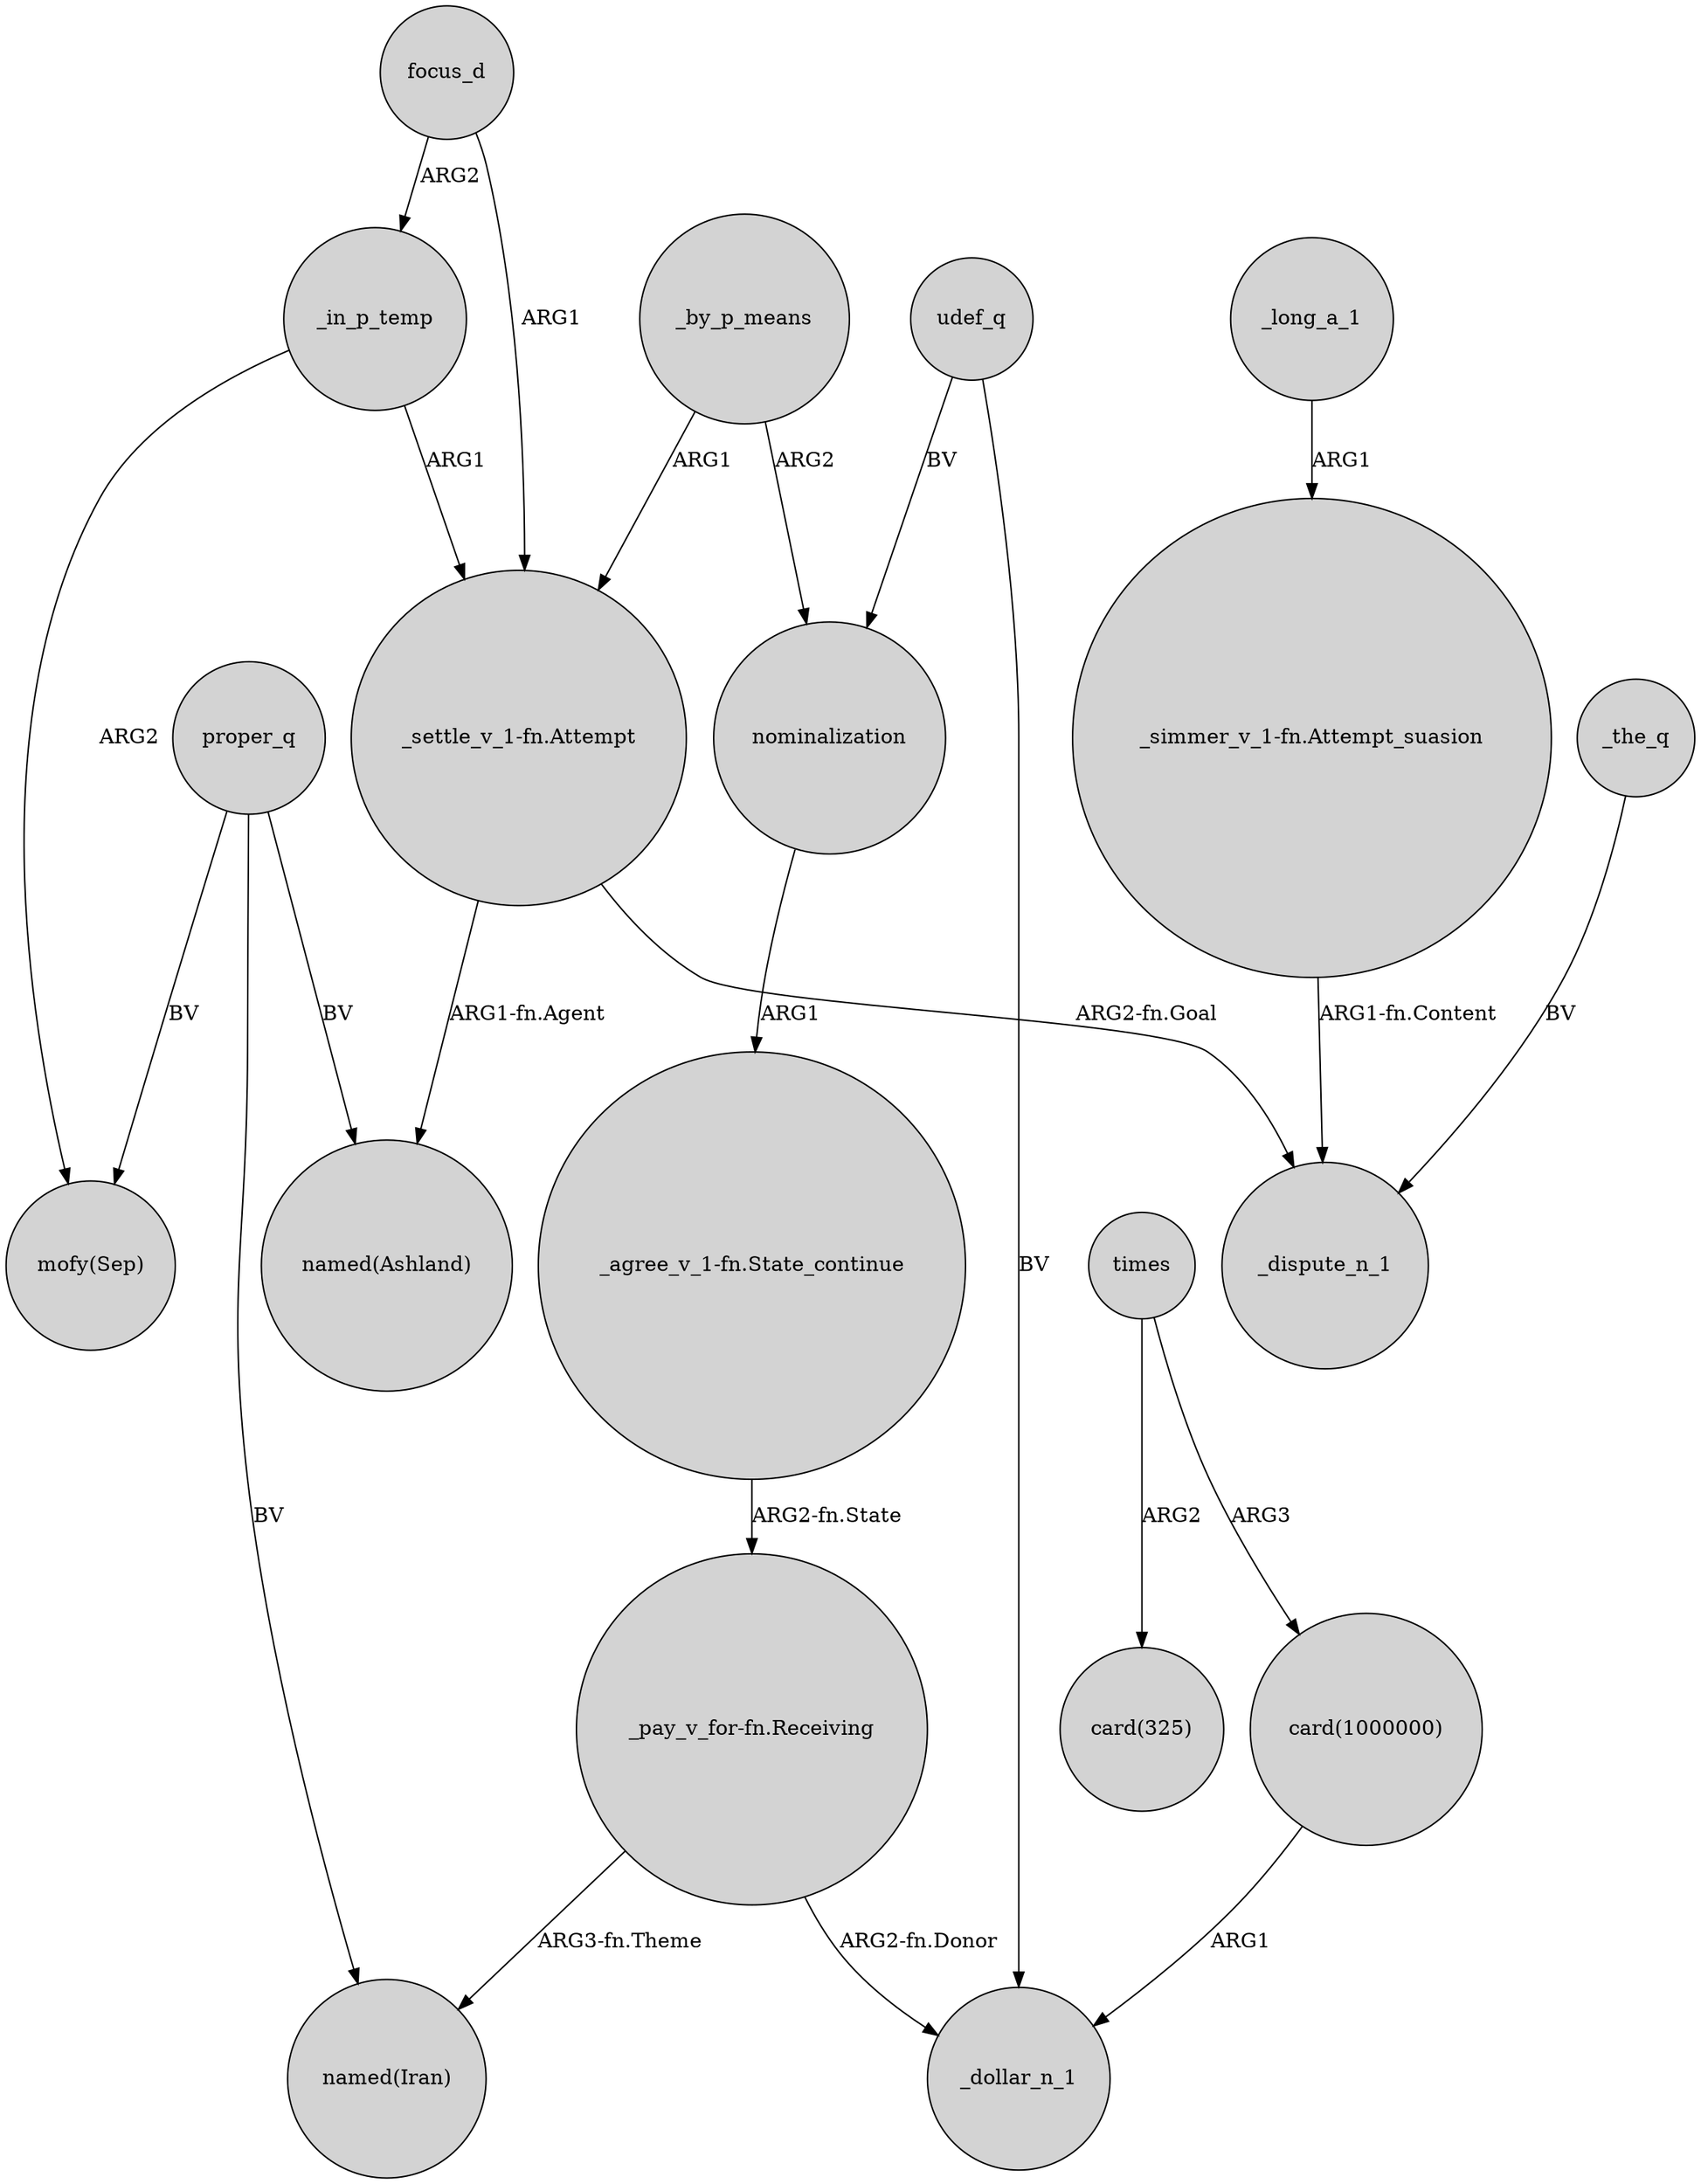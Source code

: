 digraph {
	node [shape=circle style=filled]
	"_settle_v_1-fn.Attempt" -> "named(Ashland)" [label="ARG1-fn.Agent"]
	_by_p_means -> "_settle_v_1-fn.Attempt" [label=ARG1]
	proper_q -> "named(Iran)" [label=BV]
	"_agree_v_1-fn.State_continue" -> "_pay_v_for-fn.Receiving" [label="ARG2-fn.State"]
	focus_d -> "_settle_v_1-fn.Attempt" [label=ARG1]
	_long_a_1 -> "_simmer_v_1-fn.Attempt_suasion" [label=ARG1]
	"_pay_v_for-fn.Receiving" -> "named(Iran)" [label="ARG3-fn.Theme"]
	udef_q -> nominalization [label=BV]
	times -> "card(1000000)" [label=ARG3]
	"_pay_v_for-fn.Receiving" -> _dollar_n_1 [label="ARG2-fn.Donor"]
	_by_p_means -> nominalization [label=ARG2]
	udef_q -> _dollar_n_1 [label=BV]
	nominalization -> "_agree_v_1-fn.State_continue" [label=ARG1]
	"card(1000000)" -> _dollar_n_1 [label=ARG1]
	focus_d -> _in_p_temp [label=ARG2]
	proper_q -> "mofy(Sep)" [label=BV]
	"_simmer_v_1-fn.Attempt_suasion" -> _dispute_n_1 [label="ARG1-fn.Content"]
	_the_q -> _dispute_n_1 [label=BV]
	_in_p_temp -> "_settle_v_1-fn.Attempt" [label=ARG1]
	times -> "card(325)" [label=ARG2]
	"_settle_v_1-fn.Attempt" -> _dispute_n_1 [label="ARG2-fn.Goal"]
	_in_p_temp -> "mofy(Sep)" [label=ARG2]
	proper_q -> "named(Ashland)" [label=BV]
}
